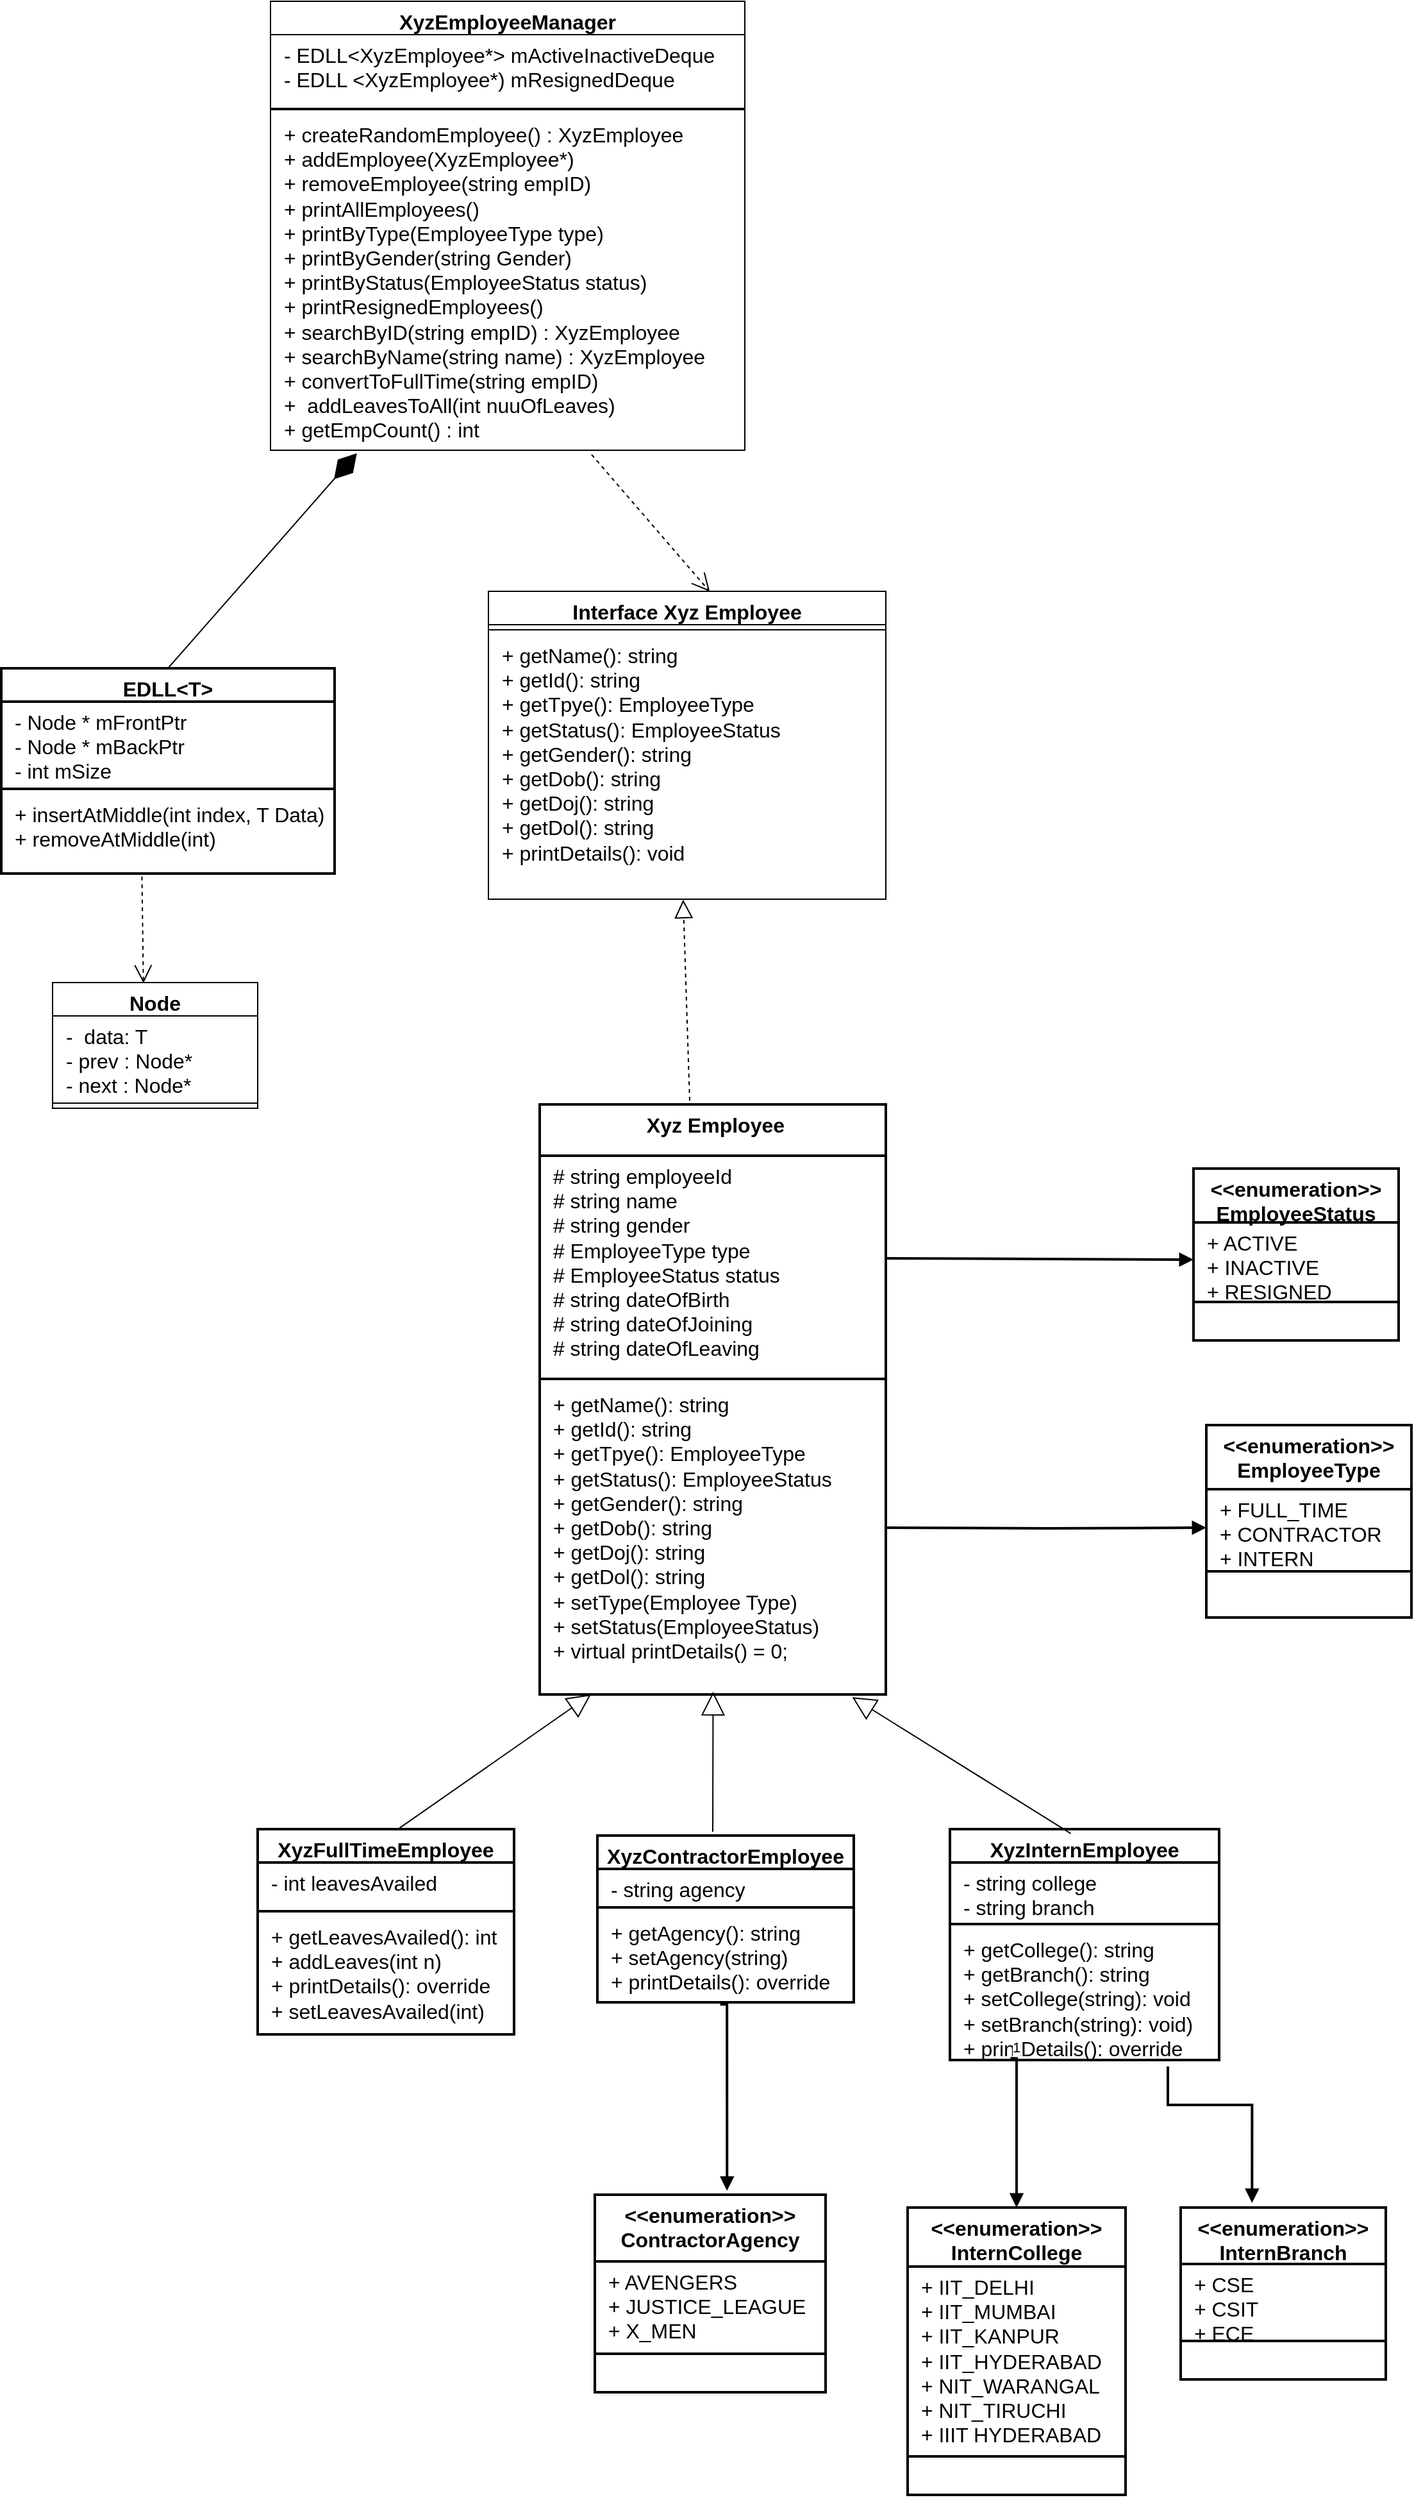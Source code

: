 <mxfile version="28.1.2">
  <diagram name="Page-1" id="j0N-DiE9Z2U9XyJfB3aw">
    <mxGraphModel dx="4474" dy="3411" grid="1" gridSize="10" guides="1" tooltips="1" connect="1" arrows="1" fold="1" page="1" pageScale="1" pageWidth="827" pageHeight="1169" math="0" shadow="0">
      <root>
        <mxCell id="0" />
        <mxCell id="1" parent="0" />
        <mxCell id="Sx5zlj4Meczf3DXYYEEt-6" value="&lt;font style=&quot;font-size: 16px;&quot;&gt;XyzEmployeeManager&lt;/font&gt;" style="swimlane;fontStyle=1;align=center;verticalAlign=top;childLayout=stackLayout;horizontal=1;startSize=26;horizontalStack=0;resizeParent=1;resizeParentMax=0;resizeLast=0;collapsible=1;marginBottom=0;whiteSpace=wrap;html=1;" parent="1" vertex="1">
          <mxGeometry x="160" y="-180" width="370" height="350" as="geometry" />
        </mxCell>
        <mxCell id="Sx5zlj4Meczf3DXYYEEt-7" value="&lt;font style=&quot;font-size: 16px;&quot;&gt;&amp;nbsp;- EDLL&amp;lt;XyzEmployee*&amp;gt; mActiveInactiveDeque&lt;/font&gt;&lt;div&gt;&lt;font style=&quot;font-size: 16px;&quot;&gt;&amp;nbsp;- EDLL &amp;lt;XyzEmployee*) mResignedDeque&lt;/font&gt;&lt;/div&gt;&lt;div&gt;&lt;font style=&quot;font-size: 16px;&quot;&gt;&amp;nbsp;&lt;/font&gt;&lt;/div&gt;" style="text;strokeColor=none;fillColor=none;align=left;verticalAlign=top;spacingLeft=4;spacingRight=4;overflow=hidden;rotatable=0;points=[[0,0.5],[1,0.5]];portConstraint=eastwest;whiteSpace=wrap;html=1;" parent="Sx5zlj4Meczf3DXYYEEt-6" vertex="1">
          <mxGeometry y="26" width="370" height="54" as="geometry" />
        </mxCell>
        <mxCell id="Sx5zlj4Meczf3DXYYEEt-8" value="" style="line;strokeWidth=2;fillColor=none;align=left;verticalAlign=middle;spacingTop=-1;spacingLeft=3;spacingRight=3;rotatable=0;labelPosition=right;points=[];portConstraint=eastwest;strokeColor=inherit;" parent="Sx5zlj4Meczf3DXYYEEt-6" vertex="1">
          <mxGeometry y="80" width="370" height="8" as="geometry" />
        </mxCell>
        <mxCell id="Sx5zlj4Meczf3DXYYEEt-9" value="&lt;font style=&quot;font-size: 16px;&quot;&gt;&amp;nbsp;+ createRandomEmployee() : XyzEmployee&lt;/font&gt;&lt;div&gt;&lt;font style=&quot;font-size: 16px;&quot;&gt;&amp;nbsp;+ addEmployee(XyzEmployee*)&lt;/font&gt;&lt;/div&gt;&lt;div&gt;&lt;font style=&quot;font-size: 16px;&quot;&gt;&amp;nbsp;+ removeEmployee(string empID)&lt;/font&gt;&lt;/div&gt;&lt;div&gt;&lt;font style=&quot;font-size: 16px;&quot;&gt;&amp;nbsp;+&amp;nbsp;&lt;span style=&quot;background-color: transparent; color: light-dark(rgb(0, 0, 0), rgb(255, 255, 255));&quot;&gt;printAllEmployees()&lt;/span&gt;&lt;/font&gt;&lt;/div&gt;&lt;div&gt;&lt;font style=&quot;font-size: 16px;&quot;&gt;&lt;span style=&quot;background-color: transparent; color: light-dark(rgb(0, 0, 0), rgb(255, 255, 255));&quot;&gt;&amp;nbsp;&lt;/span&gt;&lt;span style=&quot;background-color: transparent; color: light-dark(rgb(0, 0, 0), rgb(255, 255, 255));&quot;&gt;+ printByType(EmployeeType type)&lt;/span&gt;&lt;/font&gt;&lt;/div&gt;&lt;div&gt;&lt;span style=&quot;background-color: transparent; color: light-dark(rgb(0, 0, 0), rgb(255, 255, 255));&quot;&gt;&lt;font style=&quot;font-size: 16px;&quot;&gt;&amp;nbsp;+ printByGender(string Gender)&lt;/font&gt;&lt;/span&gt;&lt;/div&gt;&lt;div&gt;&lt;span style=&quot;background-color: transparent; color: light-dark(rgb(0, 0, 0), rgb(255, 255, 255));&quot;&gt;&lt;font style=&quot;font-size: 16px;&quot;&gt;&amp;nbsp;+ printByStatus(EmployeeStatus status)&lt;/font&gt;&lt;/span&gt;&lt;/div&gt;&lt;div&gt;&lt;div&gt;&lt;font style=&quot;font-size: 16px;&quot;&gt;&amp;nbsp;+ printResignedEmployees()&lt;/font&gt;&lt;/div&gt;&lt;/div&gt;&lt;div&gt;&lt;font style=&quot;font-size: 16px;&quot;&gt;&amp;nbsp;+ searchByID(string empID) :&amp;nbsp;XyzEmployee&lt;/font&gt;&lt;/div&gt;&lt;div&gt;&lt;font style=&quot;font-size: 16px;&quot;&gt;&amp;nbsp;+ searchByName(string name) :&amp;nbsp;&lt;span style=&quot;background-color: transparent; color: light-dark(rgb(0, 0, 0), rgb(255, 255, 255));&quot;&gt;XyzEmployee&lt;/span&gt;&lt;/font&gt;&lt;/div&gt;&lt;div&gt;&lt;font style=&quot;font-size: 16px;&quot;&gt;&amp;nbsp;+ convertToFullTime(string empID)&lt;/font&gt;&lt;/div&gt;&lt;div&gt;&lt;font style=&quot;font-size: 16px;&quot;&gt;&amp;nbsp;+&amp;nbsp; addLeavesToAll(int nuuOfLeaves)&lt;/font&gt;&lt;/div&gt;&lt;div&gt;&lt;span style=&quot;background-color: transparent; color: light-dark(rgb(0, 0, 0), rgb(255, 255, 255));&quot;&gt;&lt;font style=&quot;font-size: 16px;&quot;&gt;&amp;nbsp;+ getEmpCount() : int&lt;/font&gt;&lt;/span&gt;&lt;/div&gt;&lt;div&gt;&lt;span style=&quot;font-size: 14px;&quot;&gt;&lt;br&gt;&lt;/span&gt;&lt;/div&gt;" style="text;strokeColor=none;fillColor=none;align=left;verticalAlign=top;spacingLeft=4;spacingRight=4;overflow=hidden;rotatable=0;points=[[0,0.5],[1,0.5]];portConstraint=eastwest;whiteSpace=wrap;html=1;strokeWidth=2;" parent="Sx5zlj4Meczf3DXYYEEt-6" vertex="1">
          <mxGeometry y="88" width="370" height="262" as="geometry" />
        </mxCell>
        <mxCell id="Sx5zlj4Meczf3DXYYEEt-66" value="&lt;font style=&quot;font-size: 16px;&quot;&gt;EDLL&amp;lt;T&amp;gt;&lt;/font&gt;" style="swimlane;fontStyle=1;align=center;verticalAlign=top;childLayout=stackLayout;horizontal=1;startSize=26;horizontalStack=0;resizeParent=1;resizeParentMax=0;resizeLast=0;collapsible=1;marginBottom=0;whiteSpace=wrap;html=1;strokeWidth=2;" parent="1" vertex="1">
          <mxGeometry x="-50" y="340" width="260" height="160" as="geometry" />
        </mxCell>
        <mxCell id="Sx5zlj4Meczf3DXYYEEt-67" value="&lt;font style=&quot;font-size: 16px;&quot;&gt;&amp;nbsp;- Node * mFrontPtr&lt;/font&gt;&lt;div&gt;&lt;font style=&quot;font-size: 16px;&quot;&gt;&amp;nbsp;- Node * mBackPtr&lt;/font&gt;&lt;/div&gt;&lt;div&gt;&lt;font style=&quot;font-size: 16px;&quot;&gt;&amp;nbsp;- int mSize&lt;/font&gt;&lt;/div&gt;" style="text;strokeColor=none;fillColor=none;align=left;verticalAlign=top;spacingLeft=4;spacingRight=4;overflow=hidden;rotatable=0;points=[[0,0.5],[1,0.5]];portConstraint=eastwest;whiteSpace=wrap;html=1;strokeWidth=2;" parent="Sx5zlj4Meczf3DXYYEEt-66" vertex="1">
          <mxGeometry y="26" width="260" height="64" as="geometry" />
        </mxCell>
        <mxCell id="Sx5zlj4Meczf3DXYYEEt-68" value="" style="line;strokeWidth=2;fillColor=none;align=left;verticalAlign=middle;spacingTop=-1;spacingLeft=3;spacingRight=3;rotatable=0;labelPosition=right;points=[];portConstraint=eastwest;strokeColor=inherit;" parent="Sx5zlj4Meczf3DXYYEEt-66" vertex="1">
          <mxGeometry y="90" width="260" height="8" as="geometry" />
        </mxCell>
        <mxCell id="Sx5zlj4Meczf3DXYYEEt-69" value="&lt;font style=&quot;font-size: 16px;&quot;&gt;&amp;nbsp;+ insertAtMiddle(int index, T Data)&lt;/font&gt;&lt;div&gt;&lt;font style=&quot;font-size: 16px;&quot;&gt;&amp;nbsp;+ removeAtMiddle(int)&amp;nbsp;&lt;/font&gt;&lt;/div&gt;&lt;div&gt;&lt;font style=&quot;font-size: 16px;&quot;&gt;&amp;nbsp;&lt;/font&gt;&lt;/div&gt;" style="text;strokeColor=none;fillColor=none;align=left;verticalAlign=top;spacingLeft=4;spacingRight=4;overflow=hidden;rotatable=0;points=[[0,0.5],[1,0.5]];portConstraint=eastwest;whiteSpace=wrap;html=1;strokeWidth=2;" parent="Sx5zlj4Meczf3DXYYEEt-66" vertex="1">
          <mxGeometry y="98" width="260" height="62" as="geometry" />
        </mxCell>
        <mxCell id="Sx5zlj4Meczf3DXYYEEt-76" value="&lt;font style=&quot;font-size: 16px;&quot;&gt;XyzFullTimeEmployee&lt;/font&gt;" style="swimlane;fontStyle=1;align=center;verticalAlign=top;childLayout=stackLayout;horizontal=1;startSize=26;horizontalStack=0;resizeParent=1;resizeParentMax=0;resizeLast=0;collapsible=1;marginBottom=0;whiteSpace=wrap;html=1;strokeWidth=2;" parent="1" vertex="1">
          <mxGeometry x="150" y="1245" width="200" height="160" as="geometry" />
        </mxCell>
        <mxCell id="Sx5zlj4Meczf3DXYYEEt-77" value="&lt;font style=&quot;font-size: 16px;&quot;&gt;&amp;nbsp;- int leavesAvailed&lt;/font&gt;" style="text;strokeColor=none;fillColor=none;align=left;verticalAlign=top;spacingLeft=4;spacingRight=4;overflow=hidden;rotatable=0;points=[[0,0.5],[1,0.5]];portConstraint=eastwest;whiteSpace=wrap;html=1;strokeWidth=2;" parent="Sx5zlj4Meczf3DXYYEEt-76" vertex="1">
          <mxGeometry y="26" width="200" height="34" as="geometry" />
        </mxCell>
        <mxCell id="Sx5zlj4Meczf3DXYYEEt-78" value="" style="line;strokeWidth=2;fillColor=none;align=left;verticalAlign=middle;spacingTop=-1;spacingLeft=3;spacingRight=3;rotatable=0;labelPosition=right;points=[];portConstraint=eastwest;strokeColor=inherit;" parent="Sx5zlj4Meczf3DXYYEEt-76" vertex="1">
          <mxGeometry y="60" width="200" height="8" as="geometry" />
        </mxCell>
        <mxCell id="Sx5zlj4Meczf3DXYYEEt-79" value="&lt;font style=&quot;font-size: 16px;&quot;&gt;&amp;nbsp;+ getLeavesAvailed(): int&lt;/font&gt;&lt;div&gt;&lt;font style=&quot;font-size: 16px;&quot;&gt;&amp;nbsp;+ addLeaves(int n)&lt;/font&gt;&lt;/div&gt;&lt;div&gt;&lt;font style=&quot;font-size: 16px;&quot;&gt;&amp;nbsp;+ printDetails(): override&lt;/font&gt;&lt;/div&gt;&lt;div&gt;&lt;font style=&quot;font-size: 16px;&quot;&gt;&amp;nbsp;+ setLeavesAvailed(int)&lt;/font&gt;&lt;/div&gt;" style="text;strokeColor=none;fillColor=none;align=left;verticalAlign=top;spacingLeft=4;spacingRight=4;overflow=hidden;rotatable=0;points=[[0,0.5],[1,0.5]];portConstraint=eastwest;whiteSpace=wrap;html=1;strokeWidth=2;" parent="Sx5zlj4Meczf3DXYYEEt-76" vertex="1">
          <mxGeometry y="68" width="200" height="92" as="geometry" />
        </mxCell>
        <mxCell id="Sx5zlj4Meczf3DXYYEEt-80" value="&lt;font style=&quot;font-size: 16px;&quot;&gt;XyzContractorEmployee&lt;/font&gt;" style="swimlane;fontStyle=1;align=center;verticalAlign=top;childLayout=stackLayout;horizontal=1;startSize=26;horizontalStack=0;resizeParent=1;resizeParentMax=0;resizeLast=0;collapsible=1;marginBottom=0;whiteSpace=wrap;html=1;strokeWidth=2;" parent="1" vertex="1">
          <mxGeometry x="415" y="1250" width="200" height="130" as="geometry" />
        </mxCell>
        <mxCell id="Sx5zlj4Meczf3DXYYEEt-81" value="&lt;font style=&quot;font-size: 16px;&quot;&gt;&amp;nbsp;- string agency&lt;/font&gt;" style="text;strokeColor=none;fillColor=none;align=left;verticalAlign=top;spacingLeft=4;spacingRight=4;overflow=hidden;rotatable=0;points=[[0,0.5],[1,0.5]];portConstraint=eastwest;whiteSpace=wrap;html=1;strokeWidth=2;" parent="Sx5zlj4Meczf3DXYYEEt-80" vertex="1">
          <mxGeometry y="26" width="200" height="26" as="geometry" />
        </mxCell>
        <mxCell id="Sx5zlj4Meczf3DXYYEEt-82" value="" style="line;strokeWidth=2;fillColor=none;align=left;verticalAlign=middle;spacingTop=-1;spacingLeft=3;spacingRight=3;rotatable=0;labelPosition=right;points=[];portConstraint=eastwest;strokeColor=inherit;" parent="Sx5zlj4Meczf3DXYYEEt-80" vertex="1">
          <mxGeometry y="52" width="200" height="8" as="geometry" />
        </mxCell>
        <mxCell id="Sx5zlj4Meczf3DXYYEEt-83" value="&lt;font style=&quot;font-size: 16px;&quot;&gt;&amp;nbsp;+ getAgency(): string&lt;/font&gt;&lt;div&gt;&lt;font style=&quot;font-size: 16px;&quot;&gt;&amp;nbsp;+ setAgency(string)&lt;/font&gt;&lt;/div&gt;&lt;div&gt;&lt;font style=&quot;font-size: 16px;&quot;&gt;&amp;nbsp;+ printDetails(): override&lt;/font&gt;&lt;/div&gt;" style="text;strokeColor=none;fillColor=none;align=left;verticalAlign=top;spacingLeft=4;spacingRight=4;overflow=hidden;rotatable=0;points=[[0,0.5],[1,0.5]];portConstraint=eastwest;whiteSpace=wrap;html=1;strokeWidth=2;" parent="Sx5zlj4Meczf3DXYYEEt-80" vertex="1">
          <mxGeometry y="60" width="200" height="70" as="geometry" />
        </mxCell>
        <mxCell id="Sx5zlj4Meczf3DXYYEEt-84" value="&lt;font style=&quot;font-size: 16px;&quot;&gt;XyzInternEmployee&lt;/font&gt;" style="swimlane;fontStyle=1;align=center;verticalAlign=top;childLayout=stackLayout;horizontal=1;startSize=26;horizontalStack=0;resizeParent=1;resizeParentMax=0;resizeLast=0;collapsible=1;marginBottom=0;whiteSpace=wrap;html=1;strokeWidth=2;" parent="1" vertex="1">
          <mxGeometry x="690" y="1245" width="210" height="180" as="geometry" />
        </mxCell>
        <mxCell id="Sx5zlj4Meczf3DXYYEEt-85" value="&lt;font style=&quot;font-size: 16px;&quot;&gt;&amp;nbsp;- string college&lt;/font&gt;&lt;div&gt;&lt;font style=&quot;font-size: 16px;&quot;&gt;&amp;nbsp;- string branch&lt;/font&gt;&lt;/div&gt;" style="text;strokeColor=none;fillColor=none;align=left;verticalAlign=top;spacingLeft=4;spacingRight=4;overflow=hidden;rotatable=0;points=[[0,0.5],[1,0.5]];portConstraint=eastwest;whiteSpace=wrap;html=1;strokeWidth=2;" parent="Sx5zlj4Meczf3DXYYEEt-84" vertex="1">
          <mxGeometry y="26" width="210" height="44" as="geometry" />
        </mxCell>
        <mxCell id="Sx5zlj4Meczf3DXYYEEt-86" value="" style="line;strokeWidth=2;fillColor=none;align=left;verticalAlign=middle;spacingTop=-1;spacingLeft=3;spacingRight=3;rotatable=0;labelPosition=right;points=[];portConstraint=eastwest;strokeColor=inherit;" parent="Sx5zlj4Meczf3DXYYEEt-84" vertex="1">
          <mxGeometry y="70" width="210" height="8" as="geometry" />
        </mxCell>
        <mxCell id="Sx5zlj4Meczf3DXYYEEt-87" value="&lt;font style=&quot;font-size: 16px;&quot;&gt;&amp;nbsp;+ getCollege(): string&lt;/font&gt;&lt;div&gt;&lt;font style=&quot;font-size: 16px;&quot;&gt;&amp;nbsp;+ getBranch(): string&lt;/font&gt;&lt;/div&gt;&lt;div&gt;&lt;font style=&quot;font-size: 16px;&quot;&gt;&amp;nbsp;+ setCollege(string): void&lt;/font&gt;&lt;/div&gt;&lt;div&gt;&lt;font style=&quot;font-size: 16px;&quot;&gt;&amp;nbsp;+ setBranch(string): void)&lt;/font&gt;&lt;/div&gt;&lt;div&gt;&lt;font style=&quot;font-size: 16px;&quot;&gt;&amp;nbsp;+ printDetails(): override&lt;/font&gt;&lt;/div&gt;" style="text;strokeColor=none;fillColor=none;align=left;verticalAlign=top;spacingLeft=4;spacingRight=4;overflow=hidden;rotatable=0;points=[[0,0.5],[1,0.5]];portConstraint=eastwest;whiteSpace=wrap;html=1;strokeWidth=2;" parent="Sx5zlj4Meczf3DXYYEEt-84" vertex="1">
          <mxGeometry y="78" width="210" height="102" as="geometry" />
        </mxCell>
        <mxCell id="Sx5zlj4Meczf3DXYYEEt-88" value="&lt;font style=&quot;font-size: 16px;&quot;&gt;&amp;lt;&amp;lt;enumeration&amp;gt;&amp;gt;&lt;/font&gt;&lt;div&gt;&lt;font style=&quot;font-size: 16px;&quot;&gt;EmployeeType&lt;/font&gt;&lt;/div&gt;" style="swimlane;fontStyle=1;align=center;verticalAlign=top;childLayout=stackLayout;horizontal=1;startSize=50;horizontalStack=0;resizeParent=1;resizeParentMax=0;resizeLast=0;collapsible=1;marginBottom=0;whiteSpace=wrap;html=1;strokeWidth=2;" parent="1" vertex="1">
          <mxGeometry x="890" y="930" width="160" height="150" as="geometry" />
        </mxCell>
        <mxCell id="Sx5zlj4Meczf3DXYYEEt-89" value="&lt;font style=&quot;font-size: 16px;&quot;&gt;&amp;nbsp;+ FULL_TIME&lt;/font&gt;&lt;div&gt;&lt;font style=&quot;font-size: 16px;&quot;&gt;&amp;nbsp;+ CONTRACTOR&lt;/font&gt;&lt;/div&gt;&lt;div&gt;&lt;font style=&quot;font-size: 16px;&quot;&gt;&amp;nbsp;+ INTERN&lt;/font&gt;&lt;/div&gt;" style="text;strokeColor=none;fillColor=none;align=left;verticalAlign=top;spacingLeft=4;spacingRight=4;overflow=hidden;rotatable=0;points=[[0,0.5],[1,0.5]];portConstraint=eastwest;whiteSpace=wrap;html=1;strokeWidth=2;" parent="Sx5zlj4Meczf3DXYYEEt-88" vertex="1">
          <mxGeometry y="50" width="160" height="60" as="geometry" />
        </mxCell>
        <mxCell id="Sx5zlj4Meczf3DXYYEEt-90" value="" style="line;strokeWidth=2;fillColor=none;align=left;verticalAlign=middle;spacingTop=-1;spacingLeft=3;spacingRight=3;rotatable=0;labelPosition=right;points=[];portConstraint=eastwest;strokeColor=inherit;" parent="Sx5zlj4Meczf3DXYYEEt-88" vertex="1">
          <mxGeometry y="110" width="160" height="8" as="geometry" />
        </mxCell>
        <mxCell id="Sx5zlj4Meczf3DXYYEEt-91" value="&lt;div&gt;&lt;br&gt;&lt;/div&gt;&lt;div&gt;&lt;br&gt;&lt;/div&gt;&lt;div&gt;&lt;br&gt;&lt;/div&gt;&lt;div&gt;&lt;br&gt;&lt;/div&gt;&lt;div&gt;&lt;br&gt;&lt;/div&gt;" style="text;strokeColor=none;fillColor=none;align=left;verticalAlign=top;spacingLeft=4;spacingRight=4;overflow=hidden;rotatable=0;points=[[0,0.5],[1,0.5]];portConstraint=eastwest;whiteSpace=wrap;html=1;strokeWidth=2;" parent="Sx5zlj4Meczf3DXYYEEt-88" vertex="1">
          <mxGeometry y="118" width="160" height="32" as="geometry" />
        </mxCell>
        <mxCell id="Sx5zlj4Meczf3DXYYEEt-92" value="&lt;font style=&quot;font-size: 16px;&quot;&gt;&amp;lt;&amp;lt;enumeration&amp;gt;&amp;gt;&lt;/font&gt;&lt;div&gt;&lt;font style=&quot;font-size: 16px;&quot;&gt;EmployeeStatus&lt;/font&gt;&lt;/div&gt;" style="swimlane;fontStyle=1;align=center;verticalAlign=top;childLayout=stackLayout;horizontal=1;startSize=42;horizontalStack=0;resizeParent=1;resizeParentMax=0;resizeLast=0;collapsible=1;marginBottom=0;whiteSpace=wrap;html=1;strokeWidth=2;" parent="1" vertex="1">
          <mxGeometry x="880" y="730" width="160" height="134" as="geometry" />
        </mxCell>
        <mxCell id="Sx5zlj4Meczf3DXYYEEt-93" value="&lt;font style=&quot;font-size: 16px;&quot;&gt;&amp;nbsp;+ ACTIVE&lt;/font&gt;&lt;div&gt;&lt;font style=&quot;font-size: 16px;&quot;&gt;&amp;nbsp;+ INACTIVE&lt;/font&gt;&lt;/div&gt;&lt;div&gt;&lt;font style=&quot;font-size: 16px;&quot;&gt;&amp;nbsp;+ RESIGNED&lt;/font&gt;&lt;/div&gt;" style="text;strokeColor=none;fillColor=none;align=left;verticalAlign=top;spacingLeft=4;spacingRight=4;overflow=hidden;rotatable=0;points=[[0,0.5],[1,0.5]];portConstraint=eastwest;whiteSpace=wrap;html=1;strokeWidth=2;" parent="Sx5zlj4Meczf3DXYYEEt-92" vertex="1">
          <mxGeometry y="42" width="160" height="58" as="geometry" />
        </mxCell>
        <mxCell id="Sx5zlj4Meczf3DXYYEEt-94" value="" style="line;strokeWidth=2;fillColor=none;align=left;verticalAlign=middle;spacingTop=-1;spacingLeft=3;spacingRight=3;rotatable=0;labelPosition=right;points=[];portConstraint=eastwest;strokeColor=inherit;" parent="Sx5zlj4Meczf3DXYYEEt-92" vertex="1">
          <mxGeometry y="100" width="160" height="8" as="geometry" />
        </mxCell>
        <mxCell id="Sx5zlj4Meczf3DXYYEEt-95" value="&lt;div&gt;&lt;br&gt;&lt;/div&gt;&lt;div&gt;&lt;br&gt;&lt;/div&gt;&lt;div&gt;&lt;br&gt;&lt;/div&gt;" style="text;strokeColor=none;fillColor=none;align=left;verticalAlign=top;spacingLeft=4;spacingRight=4;overflow=hidden;rotatable=0;points=[[0,0.5],[1,0.5]];portConstraint=eastwest;whiteSpace=wrap;html=1;strokeWidth=2;" parent="Sx5zlj4Meczf3DXYYEEt-92" vertex="1">
          <mxGeometry y="108" width="160" height="26" as="geometry" />
        </mxCell>
        <mxCell id="Sx5zlj4Meczf3DXYYEEt-96" value="&lt;font style=&quot;font-size: 16px;&quot;&gt;&amp;nbsp;Xyz Employee&lt;/font&gt;" style="swimlane;fontStyle=1;align=center;verticalAlign=top;childLayout=stackLayout;horizontal=1;startSize=40;horizontalStack=0;resizeParent=1;resizeParentMax=0;resizeLast=0;collapsible=1;marginBottom=0;whiteSpace=wrap;html=1;strokeWidth=2;" parent="1" vertex="1">
          <mxGeometry x="370" y="680" width="270" height="460" as="geometry" />
        </mxCell>
        <mxCell id="Sx5zlj4Meczf3DXYYEEt-97" value="&lt;font style=&quot;font-size: 16px;&quot;&gt;&amp;nbsp;# string employeeId&lt;/font&gt;&lt;div&gt;&lt;font style=&quot;font-size: 16px;&quot;&gt;&amp;nbsp;# string name&lt;/font&gt;&lt;/div&gt;&lt;div&gt;&lt;font style=&quot;font-size: 16px;&quot;&gt;&amp;nbsp;# string gender&lt;/font&gt;&lt;/div&gt;&lt;div&gt;&lt;font style=&quot;font-size: 16px;&quot;&gt;&amp;nbsp;# EmployeeType type&lt;/font&gt;&lt;/div&gt;&lt;div&gt;&lt;font style=&quot;font-size: 16px;&quot;&gt;&amp;nbsp;# EmployeeStatus status&lt;/font&gt;&lt;/div&gt;&lt;div&gt;&lt;font style=&quot;font-size: 16px;&quot;&gt;&amp;nbsp;# string dateOfBirth&lt;/font&gt;&lt;/div&gt;&lt;div&gt;&lt;font style=&quot;font-size: 16px;&quot;&gt;&amp;nbsp;# string dateOfJoining&lt;/font&gt;&lt;/div&gt;&lt;div&gt;&lt;font style=&quot;font-size: 16px;&quot;&gt;&amp;nbsp;# string dateOfLeaving&lt;/font&gt;&lt;/div&gt;" style="text;strokeColor=none;fillColor=none;align=left;verticalAlign=top;spacingLeft=4;spacingRight=4;overflow=hidden;rotatable=0;points=[[0,0.5],[1,0.5]];portConstraint=eastwest;whiteSpace=wrap;html=1;strokeWidth=2;" parent="Sx5zlj4Meczf3DXYYEEt-96" vertex="1">
          <mxGeometry y="40" width="270" height="170" as="geometry" />
        </mxCell>
        <mxCell id="Sx5zlj4Meczf3DXYYEEt-98" value="" style="line;strokeWidth=2;fillColor=none;align=left;verticalAlign=middle;spacingTop=-1;spacingLeft=3;spacingRight=3;rotatable=0;labelPosition=right;points=[];portConstraint=eastwest;strokeColor=inherit;" parent="Sx5zlj4Meczf3DXYYEEt-96" vertex="1">
          <mxGeometry y="210" width="270" height="8" as="geometry" />
        </mxCell>
        <mxCell id="Sx5zlj4Meczf3DXYYEEt-99" value="&lt;font style=&quot;font-size: 16px;&quot;&gt;&amp;nbsp;+ getName(): string&lt;/font&gt;&lt;div&gt;&lt;font style=&quot;font-size: 16px;&quot;&gt;&amp;nbsp;+ getId(): string&lt;/font&gt;&lt;/div&gt;&lt;div&gt;&lt;font style=&quot;font-size: 16px;&quot;&gt;&amp;nbsp;+ getTpye(): EmployeeType&lt;/font&gt;&lt;/div&gt;&lt;div&gt;&lt;font style=&quot;font-size: 16px;&quot;&gt;&amp;nbsp;+ getStatus(): EmployeeStatus&lt;/font&gt;&lt;/div&gt;&lt;div&gt;&lt;font style=&quot;font-size: 16px;&quot;&gt;&amp;nbsp;+ getGender(): string&lt;/font&gt;&lt;/div&gt;&lt;div&gt;&lt;font style=&quot;font-size: 16px;&quot;&gt;&amp;nbsp;+ getDob(): string&lt;/font&gt;&lt;/div&gt;&lt;div&gt;&lt;font style=&quot;font-size: 16px;&quot;&gt;&amp;nbsp;+ getDoj(): string&lt;/font&gt;&lt;/div&gt;&lt;div&gt;&lt;font style=&quot;font-size: 16px;&quot;&gt;&amp;nbsp;+ getDol(): string&lt;/font&gt;&lt;/div&gt;&lt;div&gt;&lt;font style=&quot;font-size: 16px;&quot;&gt;&amp;nbsp;+ setType(Employee Type)&lt;/font&gt;&lt;/div&gt;&lt;div&gt;&lt;font style=&quot;font-size: 16px;&quot;&gt;&amp;nbsp;+ setStatus(EmployeeStatus)&lt;/font&gt;&lt;/div&gt;&lt;div&gt;&lt;font style=&quot;font-size: 16px;&quot;&gt;&amp;nbsp;+ virtual printDetails() = 0;&lt;/font&gt;&lt;/div&gt;" style="text;strokeColor=none;fillColor=none;align=left;verticalAlign=top;spacingLeft=4;spacingRight=4;overflow=hidden;rotatable=0;points=[[0,0.5],[1,0.5]];portConstraint=eastwest;whiteSpace=wrap;html=1;strokeWidth=2;" parent="Sx5zlj4Meczf3DXYYEEt-96" vertex="1">
          <mxGeometry y="218" width="270" height="242" as="geometry" />
        </mxCell>
        <mxCell id="_0O7f79ofL5gOdo9y_Ph-1" value="&lt;font style=&quot;font-size: 16px;&quot;&gt;&amp;lt;&amp;lt;enumeration&amp;gt;&amp;gt;&lt;/font&gt;&lt;div&gt;&lt;font style=&quot;font-size: 16px;&quot;&gt;ContractorAgency&lt;/font&gt;&lt;/div&gt;" style="swimlane;fontStyle=1;align=center;verticalAlign=top;childLayout=stackLayout;horizontal=1;startSize=52;horizontalStack=0;resizeParent=1;resizeParentMax=0;resizeLast=0;collapsible=1;marginBottom=0;whiteSpace=wrap;html=1;strokeWidth=2;" parent="1" vertex="1">
          <mxGeometry x="413" y="1530" width="180" height="154" as="geometry" />
        </mxCell>
        <mxCell id="_0O7f79ofL5gOdo9y_Ph-2" value="&lt;font style=&quot;font-size: 16px;&quot;&gt;&amp;nbsp;+ AVENGERS&lt;/font&gt;&lt;div&gt;&lt;font style=&quot;font-size: 16px;&quot;&gt;&amp;nbsp;+ JUSTICE_LEAGUE&lt;/font&gt;&lt;/div&gt;&lt;div&gt;&lt;font style=&quot;font-size: 16px;&quot;&gt;&amp;nbsp;+ X_MEN&lt;/font&gt;&lt;/div&gt;" style="text;strokeColor=none;fillColor=none;align=left;verticalAlign=top;spacingLeft=4;spacingRight=4;overflow=hidden;rotatable=0;points=[[0,0.5],[1,0.5]];portConstraint=eastwest;whiteSpace=wrap;html=1;strokeWidth=2;" parent="_0O7f79ofL5gOdo9y_Ph-1" vertex="1">
          <mxGeometry y="52" width="180" height="68" as="geometry" />
        </mxCell>
        <mxCell id="_0O7f79ofL5gOdo9y_Ph-3" value="" style="line;strokeWidth=2;fillColor=none;align=left;verticalAlign=middle;spacingTop=-1;spacingLeft=3;spacingRight=3;rotatable=0;labelPosition=right;points=[];portConstraint=eastwest;strokeColor=inherit;" parent="_0O7f79ofL5gOdo9y_Ph-1" vertex="1">
          <mxGeometry y="120" width="180" height="8" as="geometry" />
        </mxCell>
        <mxCell id="_0O7f79ofL5gOdo9y_Ph-4" value="&lt;div&gt;&lt;br&gt;&lt;/div&gt;&lt;div&gt;&lt;br&gt;&lt;/div&gt;&lt;div&gt;&lt;br&gt;&lt;/div&gt;" style="text;strokeColor=none;fillColor=none;align=left;verticalAlign=top;spacingLeft=4;spacingRight=4;overflow=hidden;rotatable=0;points=[[0,0.5],[1,0.5]];portConstraint=eastwest;whiteSpace=wrap;html=1;strokeWidth=2;" parent="_0O7f79ofL5gOdo9y_Ph-1" vertex="1">
          <mxGeometry y="128" width="180" height="26" as="geometry" />
        </mxCell>
        <mxCell id="_0O7f79ofL5gOdo9y_Ph-5" value="&lt;font style=&quot;font-size: 16px;&quot;&gt;&amp;lt;&amp;lt;enumeration&amp;gt;&amp;gt;&lt;/font&gt;&lt;div&gt;&lt;font style=&quot;font-size: 16px;&quot;&gt;InternCollege&lt;/font&gt;&lt;/div&gt;" style="swimlane;fontStyle=1;align=center;verticalAlign=top;childLayout=stackLayout;horizontal=1;startSize=46;horizontalStack=0;resizeParent=1;resizeParentMax=0;resizeLast=0;collapsible=1;marginBottom=0;whiteSpace=wrap;html=1;strokeWidth=2;" parent="1" vertex="1">
          <mxGeometry x="657" y="1540" width="170" height="224" as="geometry" />
        </mxCell>
        <mxCell id="_0O7f79ofL5gOdo9y_Ph-6" value="&lt;font style=&quot;font-size: 16px;&quot;&gt;&amp;nbsp;+ IIT_DELHI&lt;/font&gt;&lt;div&gt;&lt;font style=&quot;font-size: 16px;&quot;&gt;&amp;nbsp;+ IIT_MUMBAI&lt;/font&gt;&lt;/div&gt;&lt;div&gt;&lt;font style=&quot;font-size: 16px;&quot;&gt;&amp;nbsp;+ IIT_KANPUR&lt;/font&gt;&lt;/div&gt;&lt;div&gt;&lt;font style=&quot;font-size: 16px;&quot;&gt;&amp;nbsp;+ IIT_HYDERABAD&lt;/font&gt;&lt;/div&gt;&lt;div&gt;&lt;font style=&quot;font-size: 16px;&quot;&gt;&amp;nbsp;+ NIT_WARANGAL&lt;/font&gt;&lt;/div&gt;&lt;div&gt;&lt;font style=&quot;font-size: 16px;&quot;&gt;&amp;nbsp;+ NIT_TIRUCHI&lt;/font&gt;&lt;/div&gt;&lt;div&gt;&lt;font style=&quot;font-size: 16px;&quot;&gt;&amp;nbsp;+ IIIT HYDERABAD&lt;/font&gt;&lt;/div&gt;" style="text;strokeColor=none;fillColor=none;align=left;verticalAlign=top;spacingLeft=4;spacingRight=4;overflow=hidden;rotatable=0;points=[[0,0.5],[1,0.5]];portConstraint=eastwest;whiteSpace=wrap;html=1;strokeWidth=2;" parent="_0O7f79ofL5gOdo9y_Ph-5" vertex="1">
          <mxGeometry y="46" width="170" height="144" as="geometry" />
        </mxCell>
        <mxCell id="_0O7f79ofL5gOdo9y_Ph-7" value="" style="line;strokeWidth=2;fillColor=none;align=left;verticalAlign=middle;spacingTop=-1;spacingLeft=3;spacingRight=3;rotatable=0;labelPosition=right;points=[];portConstraint=eastwest;strokeColor=inherit;" parent="_0O7f79ofL5gOdo9y_Ph-5" vertex="1">
          <mxGeometry y="190" width="170" height="8" as="geometry" />
        </mxCell>
        <mxCell id="_0O7f79ofL5gOdo9y_Ph-8" value="&lt;div&gt;&lt;br&gt;&lt;/div&gt;&lt;div&gt;&lt;br&gt;&lt;/div&gt;&lt;div&gt;&lt;br&gt;&lt;/div&gt;" style="text;strokeColor=none;fillColor=none;align=left;verticalAlign=top;spacingLeft=4;spacingRight=4;overflow=hidden;rotatable=0;points=[[0,0.5],[1,0.5]];portConstraint=eastwest;whiteSpace=wrap;html=1;strokeWidth=2;" parent="_0O7f79ofL5gOdo9y_Ph-5" vertex="1">
          <mxGeometry y="198" width="170" height="26" as="geometry" />
        </mxCell>
        <mxCell id="_0O7f79ofL5gOdo9y_Ph-9" value="&lt;font style=&quot;font-size: 16px;&quot;&gt;&amp;lt;&amp;lt;enumeration&amp;gt;&amp;gt;&lt;/font&gt;&lt;div&gt;&lt;font style=&quot;font-size: 16px;&quot;&gt;InternBranch&lt;/font&gt;&lt;/div&gt;" style="swimlane;fontStyle=1;align=center;verticalAlign=top;childLayout=stackLayout;horizontal=1;startSize=44;horizontalStack=0;resizeParent=1;resizeParentMax=0;resizeLast=0;collapsible=1;marginBottom=0;whiteSpace=wrap;html=1;strokeWidth=2;" parent="1" vertex="1">
          <mxGeometry x="870" y="1540" width="160" height="134" as="geometry" />
        </mxCell>
        <mxCell id="_0O7f79ofL5gOdo9y_Ph-10" value="&lt;font style=&quot;font-size: 16px;&quot;&gt;&amp;nbsp;+ CSE&lt;/font&gt;&lt;div&gt;&lt;font style=&quot;font-size: 16px;&quot;&gt;&amp;nbsp;+ CSIT&lt;/font&gt;&lt;/div&gt;&lt;div&gt;&lt;font style=&quot;font-size: 16px;&quot;&gt;&amp;nbsp;+ ECE&lt;/font&gt;&lt;/div&gt;" style="text;strokeColor=none;fillColor=none;align=left;verticalAlign=top;spacingLeft=4;spacingRight=4;overflow=hidden;rotatable=0;points=[[0,0.5],[1,0.5]];portConstraint=eastwest;whiteSpace=wrap;html=1;strokeWidth=2;" parent="_0O7f79ofL5gOdo9y_Ph-9" vertex="1">
          <mxGeometry y="44" width="160" height="56" as="geometry" />
        </mxCell>
        <mxCell id="_0O7f79ofL5gOdo9y_Ph-11" value="" style="line;strokeWidth=2;fillColor=none;align=left;verticalAlign=middle;spacingTop=-1;spacingLeft=3;spacingRight=3;rotatable=0;labelPosition=right;points=[];portConstraint=eastwest;strokeColor=inherit;" parent="_0O7f79ofL5gOdo9y_Ph-9" vertex="1">
          <mxGeometry y="100" width="160" height="8" as="geometry" />
        </mxCell>
        <mxCell id="_0O7f79ofL5gOdo9y_Ph-12" value="&lt;div&gt;&lt;br&gt;&lt;/div&gt;&lt;div&gt;&lt;br&gt;&lt;/div&gt;&lt;div&gt;&lt;br&gt;&lt;/div&gt;" style="text;strokeColor=none;fillColor=none;align=left;verticalAlign=top;spacingLeft=4;spacingRight=4;overflow=hidden;rotatable=0;points=[[0,0.5],[1,0.5]];portConstraint=eastwest;whiteSpace=wrap;html=1;strokeWidth=2;" parent="_0O7f79ofL5gOdo9y_Ph-9" vertex="1">
          <mxGeometry y="108" width="160" height="26" as="geometry" />
        </mxCell>
        <mxCell id="q82H9lhlaOjBsdJYAbii-33" value="&lt;font style=&quot;font-size: 16px;&quot;&gt;Node&lt;/font&gt;" style="swimlane;fontStyle=1;align=center;verticalAlign=top;childLayout=stackLayout;horizontal=1;startSize=26;horizontalStack=0;resizeParent=1;resizeParentMax=0;resizeLast=0;collapsible=1;marginBottom=0;whiteSpace=wrap;html=1;" vertex="1" parent="1">
          <mxGeometry x="-10" y="585" width="160" height="98" as="geometry" />
        </mxCell>
        <mxCell id="q82H9lhlaOjBsdJYAbii-34" value="&lt;font style=&quot;font-size: 16px;&quot;&gt;&amp;nbsp;-&amp;nbsp; data: T&lt;/font&gt;&lt;div&gt;&lt;font style=&quot;font-size: 16px;&quot;&gt;&amp;nbsp;- prev : Node*&lt;/font&gt;&lt;/div&gt;&lt;div&gt;&lt;font style=&quot;font-size: 16px;&quot;&gt;&amp;nbsp;- next : Node*&lt;/font&gt;&lt;/div&gt;" style="text;strokeColor=none;fillColor=none;align=left;verticalAlign=top;spacingLeft=4;spacingRight=4;overflow=hidden;rotatable=0;points=[[0,0.5],[1,0.5]];portConstraint=eastwest;whiteSpace=wrap;html=1;" vertex="1" parent="q82H9lhlaOjBsdJYAbii-33">
          <mxGeometry y="26" width="160" height="64" as="geometry" />
        </mxCell>
        <mxCell id="q82H9lhlaOjBsdJYAbii-35" value="" style="line;strokeWidth=1;fillColor=none;align=left;verticalAlign=middle;spacingTop=-1;spacingLeft=3;spacingRight=3;rotatable=0;labelPosition=right;points=[];portConstraint=eastwest;strokeColor=inherit;" vertex="1" parent="q82H9lhlaOjBsdJYAbii-33">
          <mxGeometry y="90" width="160" height="8" as="geometry" />
        </mxCell>
        <mxCell id="q82H9lhlaOjBsdJYAbii-37" value="" style="endArrow=diamondThin;endFill=1;endSize=24;html=1;rounded=0;exitX=0.5;exitY=0;exitDx=0;exitDy=0;entryX=0.182;entryY=1.009;entryDx=0;entryDy=0;entryPerimeter=0;" edge="1" parent="1" source="Sx5zlj4Meczf3DXYYEEt-66" target="Sx5zlj4Meczf3DXYYEEt-9">
          <mxGeometry width="160" relative="1" as="geometry">
            <mxPoint x="20" y="230" as="sourcePoint" />
            <mxPoint x="240" y="220" as="targetPoint" />
          </mxGeometry>
        </mxCell>
        <mxCell id="q82H9lhlaOjBsdJYAbii-38" value="&lt;font style=&quot;font-size: 16px;&quot;&gt;Interface Xyz Employee&lt;/font&gt;" style="swimlane;fontStyle=1;align=center;verticalAlign=top;childLayout=stackLayout;horizontal=1;startSize=26;horizontalStack=0;resizeParent=1;resizeParentMax=0;resizeLast=0;collapsible=1;marginBottom=0;whiteSpace=wrap;html=1;" vertex="1" parent="1">
          <mxGeometry x="330" y="280" width="310" height="240" as="geometry" />
        </mxCell>
        <mxCell id="q82H9lhlaOjBsdJYAbii-40" value="" style="line;strokeWidth=1;fillColor=none;align=left;verticalAlign=middle;spacingTop=-1;spacingLeft=3;spacingRight=3;rotatable=0;labelPosition=right;points=[];portConstraint=eastwest;strokeColor=inherit;" vertex="1" parent="q82H9lhlaOjBsdJYAbii-38">
          <mxGeometry y="26" width="310" height="8" as="geometry" />
        </mxCell>
        <mxCell id="q82H9lhlaOjBsdJYAbii-41" value="&lt;font style=&quot;font-size: 16px;&quot;&gt;&amp;nbsp;+ getName(): string&lt;/font&gt;&lt;div&gt;&lt;font style=&quot;font-size: 16px;&quot;&gt;&amp;nbsp;+ getId(): string&lt;/font&gt;&lt;/div&gt;&lt;div&gt;&lt;font style=&quot;font-size: 16px;&quot;&gt;&amp;nbsp;+ getTpye(): EmployeeType&lt;/font&gt;&lt;/div&gt;&lt;div&gt;&lt;font style=&quot;font-size: 16px;&quot;&gt;&amp;nbsp;+ getStatus(): EmployeeStatus&lt;/font&gt;&lt;/div&gt;&lt;div&gt;&lt;font style=&quot;font-size: 16px;&quot;&gt;&amp;nbsp;+ getGender(): string&lt;/font&gt;&lt;/div&gt;&lt;div&gt;&lt;font style=&quot;font-size: 16px;&quot;&gt;&amp;nbsp;+ getDob(): string&lt;/font&gt;&lt;/div&gt;&lt;div&gt;&lt;font style=&quot;font-size: 16px;&quot;&gt;&amp;nbsp;+ getDoj(): string&lt;/font&gt;&lt;/div&gt;&lt;div&gt;&lt;font style=&quot;font-size: 16px;&quot;&gt;&amp;nbsp;+ getDol(): string&lt;/font&gt;&lt;/div&gt;&lt;div&gt;&lt;font style=&quot;font-size: 16px;&quot;&gt;&amp;nbsp;+ printDetails(): void&lt;/font&gt;&lt;/div&gt;" style="text;strokeColor=none;fillColor=none;align=left;verticalAlign=top;spacingLeft=4;spacingRight=4;overflow=hidden;rotatable=0;points=[[0,0.5],[1,0.5]];portConstraint=eastwest;whiteSpace=wrap;html=1;" vertex="1" parent="q82H9lhlaOjBsdJYAbii-38">
          <mxGeometry y="34" width="310" height="206" as="geometry" />
        </mxCell>
        <mxCell id="q82H9lhlaOjBsdJYAbii-42" value="" style="endArrow=block;dashed=1;endFill=0;endSize=12;html=1;rounded=0;entryX=0.49;entryY=1.002;entryDx=0;entryDy=0;entryPerimeter=0;" edge="1" parent="1" target="q82H9lhlaOjBsdJYAbii-41">
          <mxGeometry width="160" relative="1" as="geometry">
            <mxPoint x="487" y="677" as="sourcePoint" />
            <mxPoint x="477" y="584" as="targetPoint" />
          </mxGeometry>
        </mxCell>
        <mxCell id="q82H9lhlaOjBsdJYAbii-43" value="" style="endArrow=open;endSize=12;dashed=1;html=1;rounded=0;exitX=0.677;exitY=1.013;exitDx=0;exitDy=0;exitPerimeter=0;entryX=0.557;entryY=0.001;entryDx=0;entryDy=0;entryPerimeter=0;" edge="1" parent="1" source="Sx5zlj4Meczf3DXYYEEt-9" target="q82H9lhlaOjBsdJYAbii-38">
          <mxGeometry width="160" relative="1" as="geometry">
            <mxPoint x="420" y="240" as="sourcePoint" />
            <mxPoint x="580" y="240" as="targetPoint" />
          </mxGeometry>
        </mxCell>
        <mxCell id="q82H9lhlaOjBsdJYAbii-44" value="" style="endArrow=block;endSize=16;endFill=0;html=1;rounded=0;exitX=0.545;exitY=0.002;exitDx=0;exitDy=0;exitPerimeter=0;" edge="1" parent="1" source="Sx5zlj4Meczf3DXYYEEt-76">
          <mxGeometry width="160" relative="1" as="geometry">
            <mxPoint x="260" y="1230" as="sourcePoint" />
            <mxPoint x="410" y="1140" as="targetPoint" />
          </mxGeometry>
        </mxCell>
        <mxCell id="q82H9lhlaOjBsdJYAbii-45" value="" style="endArrow=block;endSize=16;endFill=0;html=1;rounded=0;entryX=0.501;entryY=0.991;entryDx=0;entryDy=0;entryPerimeter=0;" edge="1" parent="1" target="Sx5zlj4Meczf3DXYYEEt-99">
          <mxGeometry width="160" relative="1" as="geometry">
            <mxPoint x="505" y="1247" as="sourcePoint" />
            <mxPoint x="640" y="1210" as="targetPoint" />
          </mxGeometry>
        </mxCell>
        <mxCell id="q82H9lhlaOjBsdJYAbii-46" value="" style="endArrow=block;endSize=16;endFill=0;html=1;rounded=0;exitX=0.449;exitY=0.019;exitDx=0;exitDy=0;exitPerimeter=0;entryX=0.903;entryY=1.009;entryDx=0;entryDy=0;entryPerimeter=0;" edge="1" parent="1" source="Sx5zlj4Meczf3DXYYEEt-84" target="Sx5zlj4Meczf3DXYYEEt-99">
          <mxGeometry width="160" relative="1" as="geometry">
            <mxPoint x="630" y="1210" as="sourcePoint" />
            <mxPoint x="620" y="1150" as="targetPoint" />
          </mxGeometry>
        </mxCell>
        <mxCell id="q82H9lhlaOjBsdJYAbii-51" value="" style="endArrow=block;endFill=1;html=1;edgeStyle=orthogonalEdgeStyle;align=left;verticalAlign=top;rounded=0;entryX=0;entryY=0.5;entryDx=0;entryDy=0;strokeWidth=2;" edge="1" parent="1" target="Sx5zlj4Meczf3DXYYEEt-93">
          <mxGeometry x="-1" relative="1" as="geometry">
            <mxPoint x="640" y="800" as="sourcePoint" />
            <mxPoint x="800" y="800" as="targetPoint" />
          </mxGeometry>
        </mxCell>
        <mxCell id="q82H9lhlaOjBsdJYAbii-53" value="" style="endArrow=block;endFill=1;html=1;edgeStyle=orthogonalEdgeStyle;align=left;verticalAlign=top;rounded=0;entryX=0;entryY=0.5;entryDx=0;entryDy=0;strokeWidth=2;" edge="1" parent="1" target="Sx5zlj4Meczf3DXYYEEt-89">
          <mxGeometry x="-1" relative="1" as="geometry">
            <mxPoint x="640" y="1010" as="sourcePoint" />
            <mxPoint x="800" y="1010" as="targetPoint" />
          </mxGeometry>
        </mxCell>
        <mxCell id="q82H9lhlaOjBsdJYAbii-68" value="" style="endArrow=open;endSize=12;dashed=1;html=1;rounded=0;exitX=0.422;exitY=1.038;exitDx=0;exitDy=0;exitPerimeter=0;entryX=0.443;entryY=0.005;entryDx=0;entryDy=0;entryPerimeter=0;" edge="1" parent="1" source="Sx5zlj4Meczf3DXYYEEt-69" target="q82H9lhlaOjBsdJYAbii-33">
          <mxGeometry width="160" relative="1" as="geometry">
            <mxPoint x="50" y="520" as="sourcePoint" />
            <mxPoint x="210" y="540" as="targetPoint" />
          </mxGeometry>
        </mxCell>
        <mxCell id="q82H9lhlaOjBsdJYAbii-76" value="" style="endArrow=block;endFill=1;html=1;edgeStyle=orthogonalEdgeStyle;align=left;verticalAlign=top;rounded=0;exitX=0.479;exitY=1.023;exitDx=0;exitDy=0;exitPerimeter=0;entryX=0.573;entryY=-0.02;entryDx=0;entryDy=0;entryPerimeter=0;strokeWidth=2;" edge="1" parent="1" source="Sx5zlj4Meczf3DXYYEEt-83" target="_0O7f79ofL5gOdo9y_Ph-1">
          <mxGeometry x="-1" relative="1" as="geometry">
            <mxPoint x="510" y="1390" as="sourcePoint" />
            <mxPoint x="670" y="1450" as="targetPoint" />
            <Array as="points">
              <mxPoint x="516" y="1382" />
            </Array>
          </mxGeometry>
        </mxCell>
        <mxCell id="q82H9lhlaOjBsdJYAbii-78" value="" style="endArrow=block;endFill=1;html=1;edgeStyle=orthogonalEdgeStyle;align=left;verticalAlign=top;rounded=0;exitX=0.225;exitY=0.987;exitDx=0;exitDy=0;exitPerimeter=0;entryX=0.5;entryY=0;entryDx=0;entryDy=0;strokeWidth=2;" edge="1" parent="1" source="Sx5zlj4Meczf3DXYYEEt-87" target="_0O7f79ofL5gOdo9y_Ph-5">
          <mxGeometry x="-1" relative="1" as="geometry">
            <mxPoint x="730" y="1470" as="sourcePoint" />
            <mxPoint x="890" y="1490" as="targetPoint" />
            <Array as="points">
              <mxPoint x="742" y="1424" />
            </Array>
          </mxGeometry>
        </mxCell>
        <mxCell id="q82H9lhlaOjBsdJYAbii-79" value="1" style="edgeLabel;resizable=0;html=1;align=left;verticalAlign=bottom;" connectable="0" vertex="1" parent="q82H9lhlaOjBsdJYAbii-78">
          <mxGeometry x="-1" relative="1" as="geometry" />
        </mxCell>
        <mxCell id="q82H9lhlaOjBsdJYAbii-81" value="" style="endArrow=block;endFill=1;html=1;edgeStyle=orthogonalEdgeStyle;align=left;verticalAlign=top;rounded=0;entryX=0.348;entryY=-0.027;entryDx=0;entryDy=0;entryPerimeter=0;strokeWidth=2;" edge="1" parent="1" target="_0O7f79ofL5gOdo9y_Ph-9">
          <mxGeometry x="-1" relative="1" as="geometry">
            <mxPoint x="860" y="1430" as="sourcePoint" />
            <mxPoint x="1040" y="1460" as="targetPoint" />
            <Array as="points">
              <mxPoint x="860" y="1460" />
              <mxPoint x="926" y="1460" />
            </Array>
          </mxGeometry>
        </mxCell>
      </root>
    </mxGraphModel>
  </diagram>
</mxfile>
